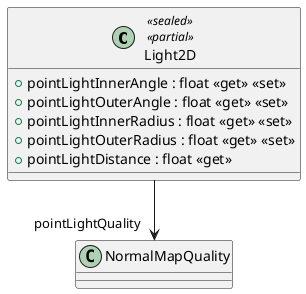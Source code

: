 @startuml
class Light2D <<sealed>> <<partial>> {
    + pointLightInnerAngle : float <<get>> <<set>>
    + pointLightOuterAngle : float <<get>> <<set>>
    + pointLightInnerRadius : float <<get>> <<set>>
    + pointLightOuterRadius : float <<get>> <<set>>
    + pointLightDistance : float <<get>>
}
Light2D --> "pointLightQuality" NormalMapQuality
@enduml
